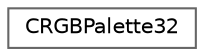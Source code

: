 digraph "Graphical Class Hierarchy"
{
 // LATEX_PDF_SIZE
  bgcolor="transparent";
  edge [fontname=Helvetica,fontsize=10,labelfontname=Helvetica,labelfontsize=10];
  node [fontname=Helvetica,fontsize=10,shape=box,height=0.2,width=0.4];
  rankdir="LR";
  Node0 [id="Node000000",label="CRGBPalette32",height=0.2,width=0.4,color="grey40", fillcolor="white", style="filled",URL="$d6/d39/group___palette_classes.html#df/d3d/class_c_r_g_b_palette32",tooltip="RGB color palette with 32 discrete values."];
}
